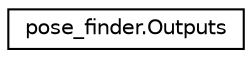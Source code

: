digraph "Graphical Class Hierarchy"
{
 // LATEX_PDF_SIZE
  edge [fontname="Helvetica",fontsize="10",labelfontname="Helvetica",labelfontsize="10"];
  node [fontname="Helvetica",fontsize="10",shape=record];
  rankdir="LR";
  Node0 [label="pose_finder.Outputs",height=0.2,width=0.4,color="black", fillcolor="white", style="filled",URL="$classpose__finder_1_1Outputs.html",tooltip=" "];
}
